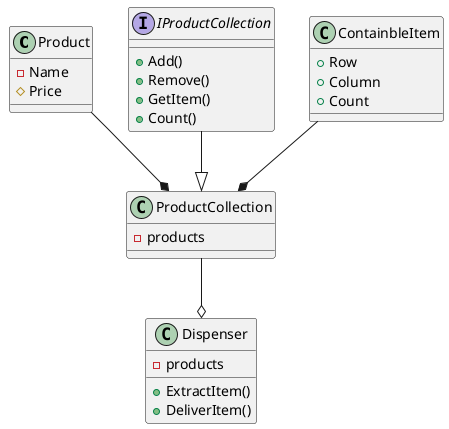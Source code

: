 @startuml

Product--*ProductCollection
IProductCollection--|>ProductCollection
ContainbleItem--*ProductCollection
ProductCollection--o Dispenser

class Product{
    -Name
    #Price
}

class ProductCollection{
    -products
}

class ContainbleItem{
    +Row
    +Column
    +Count
}

interface IProductCollection{
    +Add()
    +Remove()
    +GetItem()
    +Count()
}

class Dispenser{
    -products
    +ExtractItem()
    +DeliverItem()
    
}


@enduml